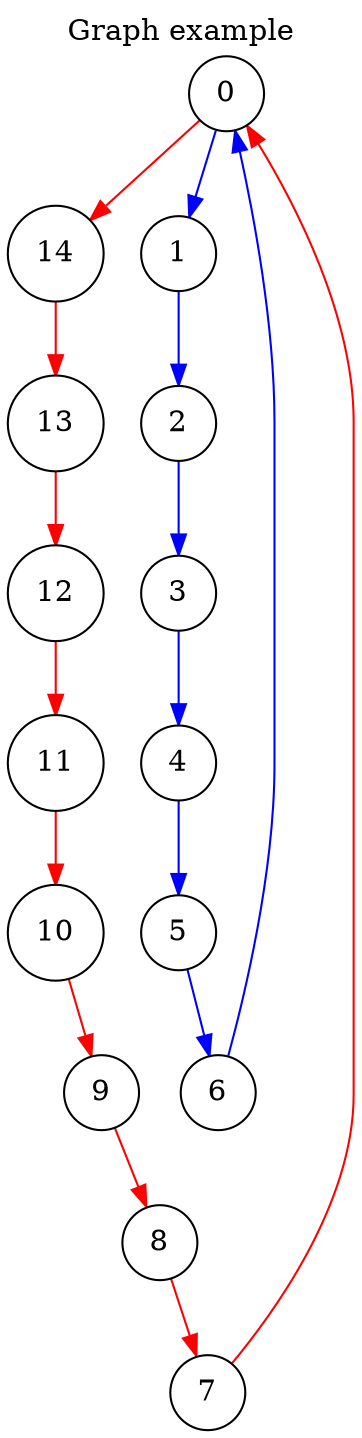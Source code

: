 digraph g {
labelloc="t";
label="Graph example";
outputorder="edgesfirst";
node [shape=circle, fillcolor=white, style=filled];
0;
1;
3;
2;
4;
5;
6;
7;
8;
9;
10;
11;
12;
13;
14;

0->1 [color=blue];
1->2 [color=blue];
2->3 [color=blue];
3->4 [color=blue];
4->5 [color=blue];
5->6 [color=blue];
6->0 [color=blue];
0->14 [color=red];
14->13 [color=red];
13->12 [color=red];
12->11 [color=red];
11->10 [color=red];
10->9 [color=red];
9->8 [color=red];
8->7 [color=red];
7->0 [color=red];
}